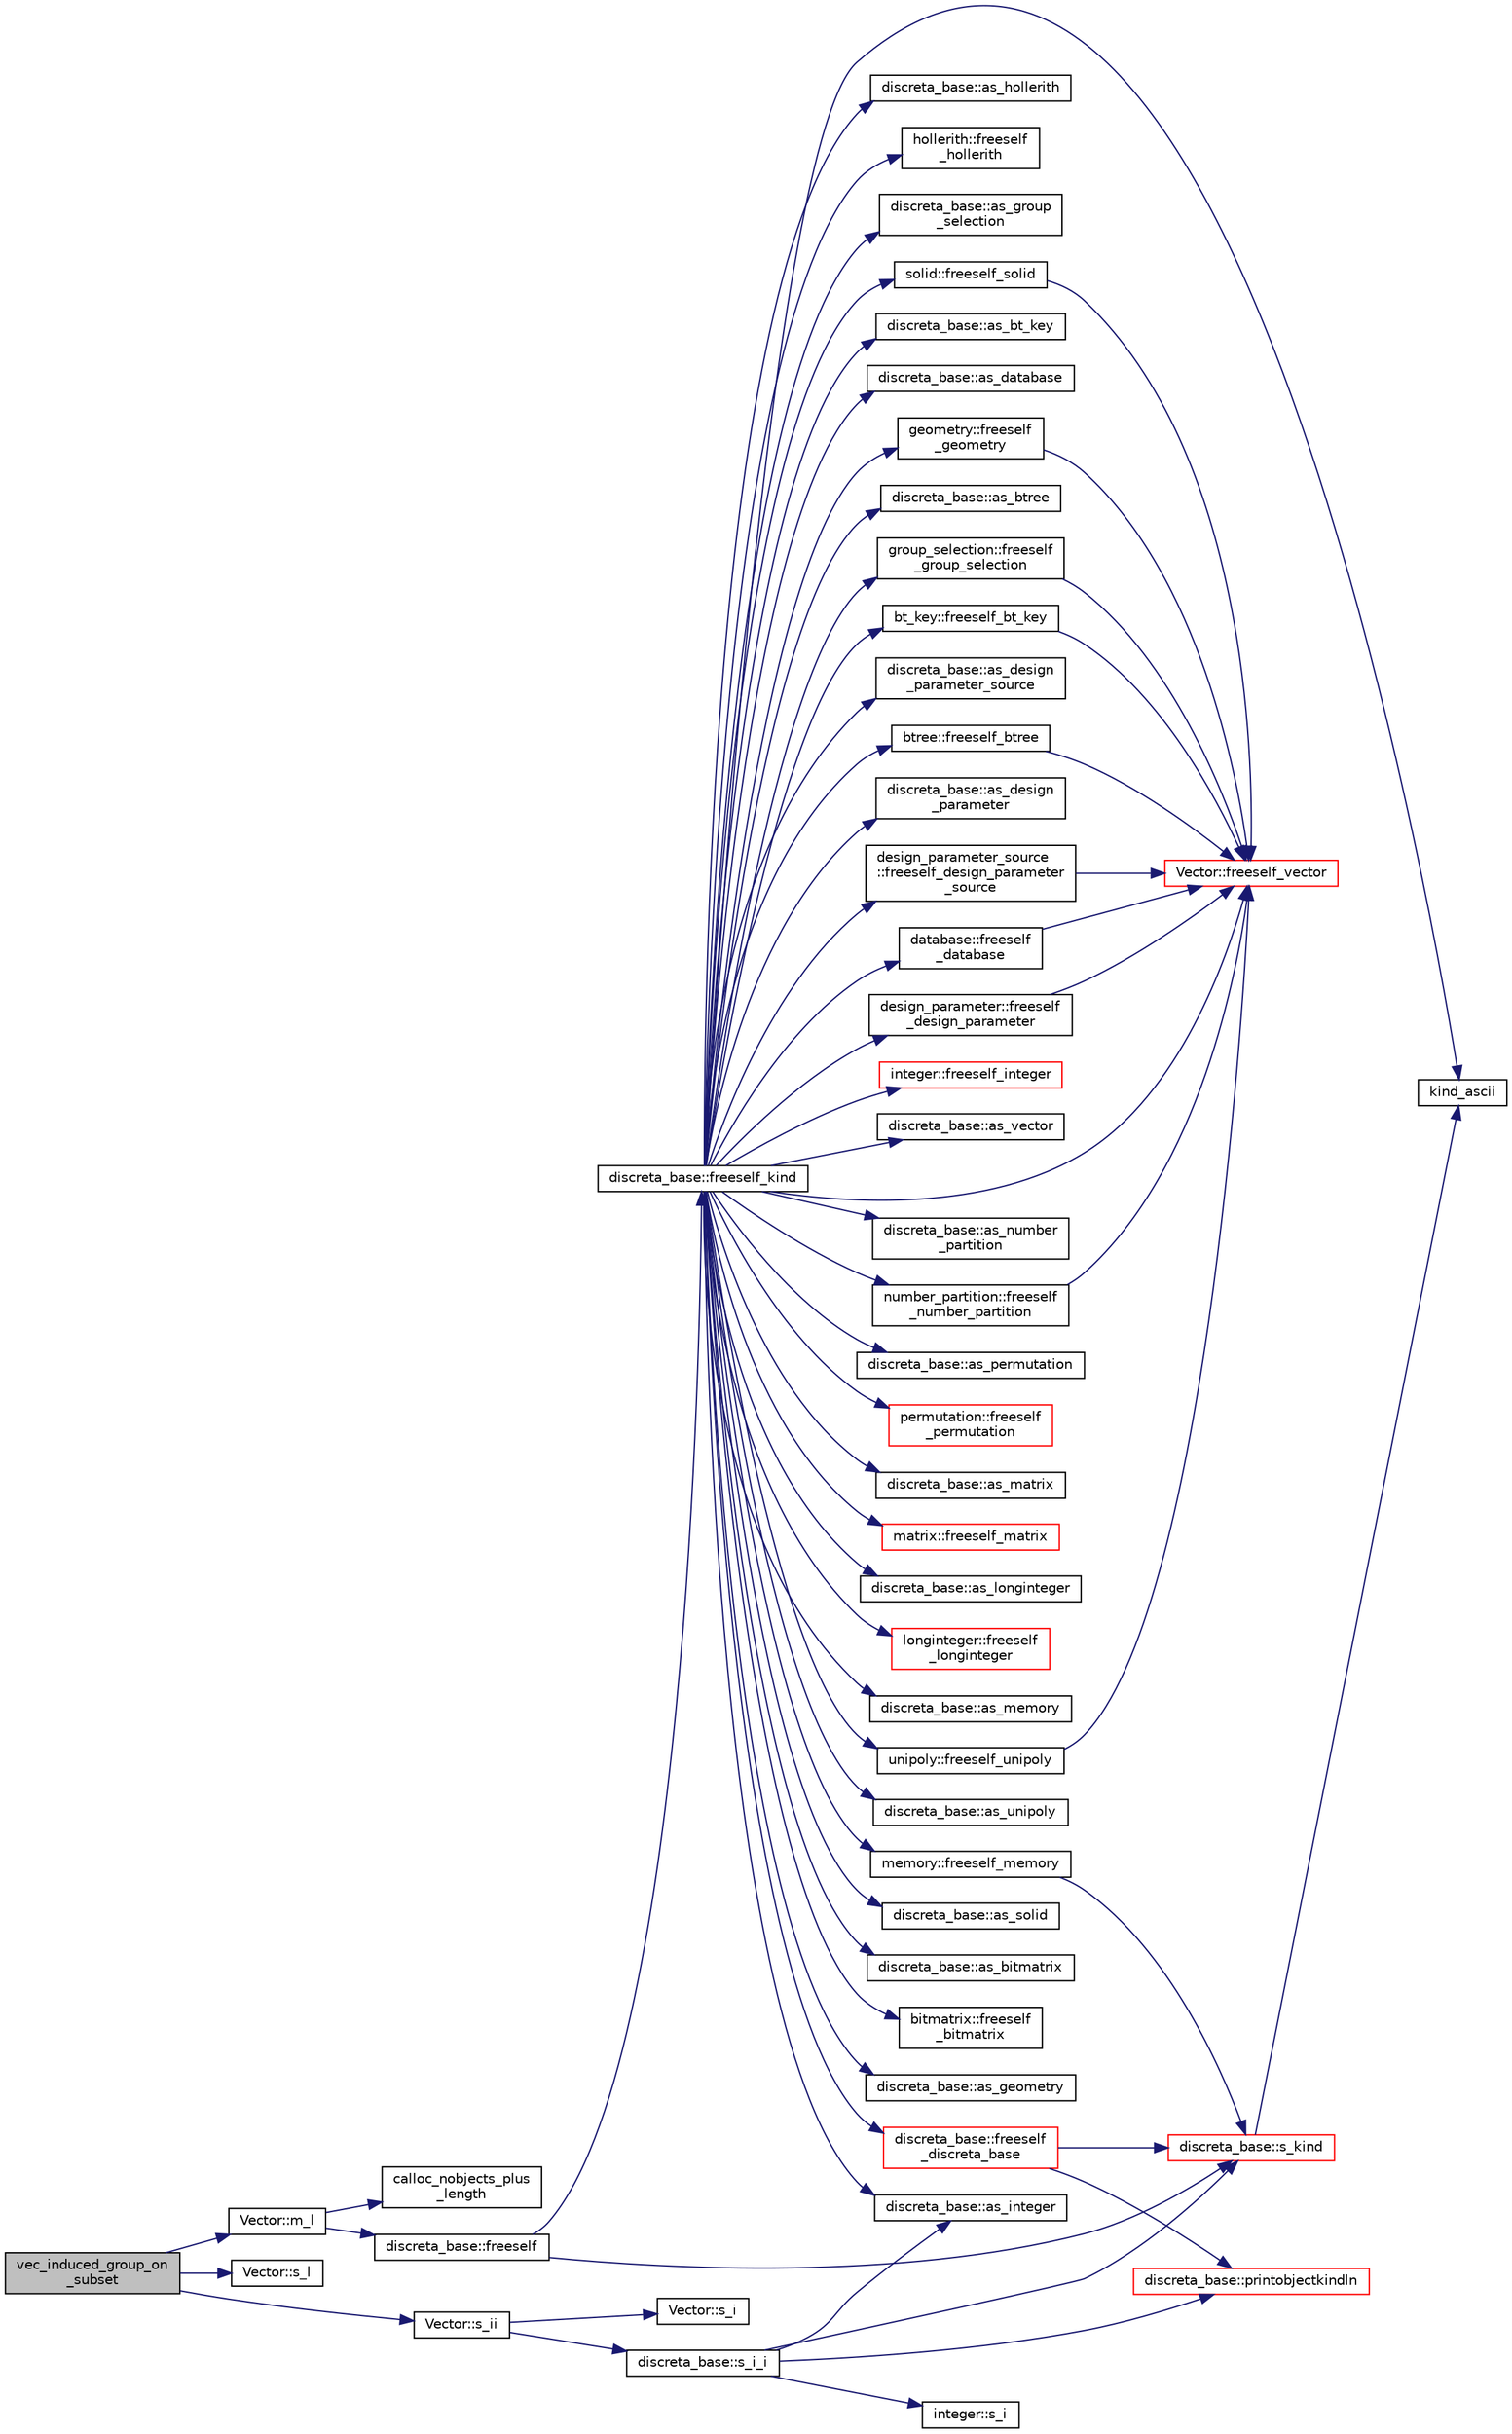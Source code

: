 digraph "vec_induced_group_on_subset"
{
  edge [fontname="Helvetica",fontsize="10",labelfontname="Helvetica",labelfontsize="10"];
  node [fontname="Helvetica",fontsize="10",shape=record];
  rankdir="LR";
  Node3721 [label="vec_induced_group_on\l_subset",height=0.2,width=0.4,color="black", fillcolor="grey75", style="filled", fontcolor="black"];
  Node3721 -> Node3722 [color="midnightblue",fontsize="10",style="solid",fontname="Helvetica"];
  Node3722 [label="Vector::m_l",height=0.2,width=0.4,color="black", fillcolor="white", style="filled",URL="$d5/db2/class_vector.html#a00f5520c2a6b4f5282a1a8bcf8ea74eb"];
  Node3722 -> Node3723 [color="midnightblue",fontsize="10",style="solid",fontname="Helvetica"];
  Node3723 [label="discreta_base::freeself",height=0.2,width=0.4,color="black", fillcolor="white", style="filled",URL="$d7/d71/classdiscreta__base.html#a9a3c9501a562293b5667c11b9174d6e5"];
  Node3723 -> Node3724 [color="midnightblue",fontsize="10",style="solid",fontname="Helvetica"];
  Node3724 [label="discreta_base::freeself_kind",height=0.2,width=0.4,color="black", fillcolor="white", style="filled",URL="$d7/d71/classdiscreta__base.html#a63a23ada2165b3838fab719ed458cec8"];
  Node3724 -> Node3725 [color="midnightblue",fontsize="10",style="solid",fontname="Helvetica"];
  Node3725 [label="discreta_base::freeself\l_discreta_base",height=0.2,width=0.4,color="red", fillcolor="white", style="filled",URL="$d7/d71/classdiscreta__base.html#a8b1ec2cee4566034441e066dc2c027db"];
  Node3725 -> Node3726 [color="midnightblue",fontsize="10",style="solid",fontname="Helvetica"];
  Node3726 [label="discreta_base::s_kind",height=0.2,width=0.4,color="red", fillcolor="white", style="filled",URL="$d7/d71/classdiscreta__base.html#a8a830025c74adbbc3362418a7c2ba157"];
  Node3726 -> Node3728 [color="midnightblue",fontsize="10",style="solid",fontname="Helvetica"];
  Node3728 [label="kind_ascii",height=0.2,width=0.4,color="black", fillcolor="white", style="filled",URL="$d9/d60/discreta_8h.html#ad0ce825a9f29bc6cec27e1b64cfe27bf"];
  Node3725 -> Node3729 [color="midnightblue",fontsize="10",style="solid",fontname="Helvetica"];
  Node3729 [label="discreta_base::printobjectkindln",height=0.2,width=0.4,color="red", fillcolor="white", style="filled",URL="$d7/d71/classdiscreta__base.html#a677ccc8f392ebedde05e453f8cf59559"];
  Node3724 -> Node3732 [color="midnightblue",fontsize="10",style="solid",fontname="Helvetica"];
  Node3732 [label="discreta_base::as_integer",height=0.2,width=0.4,color="black", fillcolor="white", style="filled",URL="$d7/d71/classdiscreta__base.html#a00d7691eaf874fd283d942692fe8dd26"];
  Node3724 -> Node3733 [color="midnightblue",fontsize="10",style="solid",fontname="Helvetica"];
  Node3733 [label="integer::freeself_integer",height=0.2,width=0.4,color="red", fillcolor="white", style="filled",URL="$d0/de5/classinteger.html#a02eb557612c9db1820dd75a77151edc0"];
  Node3724 -> Node3734 [color="midnightblue",fontsize="10",style="solid",fontname="Helvetica"];
  Node3734 [label="discreta_base::as_vector",height=0.2,width=0.4,color="black", fillcolor="white", style="filled",URL="$d7/d71/classdiscreta__base.html#a7bdd6cae39c380b128ee9e17e42cf020"];
  Node3724 -> Node3735 [color="midnightblue",fontsize="10",style="solid",fontname="Helvetica"];
  Node3735 [label="Vector::freeself_vector",height=0.2,width=0.4,color="red", fillcolor="white", style="filled",URL="$d5/db2/class_vector.html#ad55c58937ca8fb342247a2c0fb572d20"];
  Node3724 -> Node3737 [color="midnightblue",fontsize="10",style="solid",fontname="Helvetica"];
  Node3737 [label="discreta_base::as_number\l_partition",height=0.2,width=0.4,color="black", fillcolor="white", style="filled",URL="$d7/d71/classdiscreta__base.html#a307aa09de0e925d46697707968ffab00"];
  Node3724 -> Node3738 [color="midnightblue",fontsize="10",style="solid",fontname="Helvetica"];
  Node3738 [label="number_partition::freeself\l_number_partition",height=0.2,width=0.4,color="black", fillcolor="white", style="filled",URL="$df/d50/classnumber__partition.html#aa74111c1c8cd218b654e7b7c1ca42eb5"];
  Node3738 -> Node3735 [color="midnightblue",fontsize="10",style="solid",fontname="Helvetica"];
  Node3724 -> Node3739 [color="midnightblue",fontsize="10",style="solid",fontname="Helvetica"];
  Node3739 [label="discreta_base::as_permutation",height=0.2,width=0.4,color="black", fillcolor="white", style="filled",URL="$d7/d71/classdiscreta__base.html#aa4e72f36a82984239b12ae831e131098"];
  Node3724 -> Node3740 [color="midnightblue",fontsize="10",style="solid",fontname="Helvetica"];
  Node3740 [label="permutation::freeself\l_permutation",height=0.2,width=0.4,color="red", fillcolor="white", style="filled",URL="$d0/d08/classpermutation.html#a1f86343fa765d71c976d79e5ce372c12"];
  Node3724 -> Node3741 [color="midnightblue",fontsize="10",style="solid",fontname="Helvetica"];
  Node3741 [label="discreta_base::as_matrix",height=0.2,width=0.4,color="black", fillcolor="white", style="filled",URL="$d7/d71/classdiscreta__base.html#ae4d7f56d917a4707b838fbffde6467ff"];
  Node3724 -> Node3742 [color="midnightblue",fontsize="10",style="solid",fontname="Helvetica"];
  Node3742 [label="matrix::freeself_matrix",height=0.2,width=0.4,color="red", fillcolor="white", style="filled",URL="$d1/d8d/classmatrix.html#ab47d61820499f35c15bf82fb6a3b9bd1"];
  Node3724 -> Node3744 [color="midnightblue",fontsize="10",style="solid",fontname="Helvetica"];
  Node3744 [label="discreta_base::as_longinteger",height=0.2,width=0.4,color="black", fillcolor="white", style="filled",URL="$d7/d71/classdiscreta__base.html#a20a094639eb711b10c8694c51937f7cd"];
  Node3724 -> Node3745 [color="midnightblue",fontsize="10",style="solid",fontname="Helvetica"];
  Node3745 [label="longinteger::freeself\l_longinteger",height=0.2,width=0.4,color="red", fillcolor="white", style="filled",URL="$d3/d71/classlonginteger.html#a82006f4b7c6bf897de0387497e16c219"];
  Node3724 -> Node3747 [color="midnightblue",fontsize="10",style="solid",fontname="Helvetica"];
  Node3747 [label="discreta_base::as_memory",height=0.2,width=0.4,color="black", fillcolor="white", style="filled",URL="$d7/d71/classdiscreta__base.html#ad94b2d7dce0cd4fa22db57f6e79c4bd2"];
  Node3724 -> Node3748 [color="midnightblue",fontsize="10",style="solid",fontname="Helvetica"];
  Node3748 [label="memory::freeself_memory",height=0.2,width=0.4,color="black", fillcolor="white", style="filled",URL="$d8/d99/classmemory.html#a19366f9105d79a0e818cc19255d7ef4f"];
  Node3748 -> Node3726 [color="midnightblue",fontsize="10",style="solid",fontname="Helvetica"];
  Node3724 -> Node3749 [color="midnightblue",fontsize="10",style="solid",fontname="Helvetica"];
  Node3749 [label="discreta_base::as_unipoly",height=0.2,width=0.4,color="black", fillcolor="white", style="filled",URL="$d7/d71/classdiscreta__base.html#ad50d8027f039fe5c2478cddb243adc9d"];
  Node3724 -> Node3750 [color="midnightblue",fontsize="10",style="solid",fontname="Helvetica"];
  Node3750 [label="unipoly::freeself_unipoly",height=0.2,width=0.4,color="black", fillcolor="white", style="filled",URL="$d1/d89/classunipoly.html#aad315db6c6adb555a0c63877aab7d27e"];
  Node3750 -> Node3735 [color="midnightblue",fontsize="10",style="solid",fontname="Helvetica"];
  Node3724 -> Node3751 [color="midnightblue",fontsize="10",style="solid",fontname="Helvetica"];
  Node3751 [label="discreta_base::as_solid",height=0.2,width=0.4,color="black", fillcolor="white", style="filled",URL="$d7/d71/classdiscreta__base.html#a1fc5f2b85ec97ab0a69dd64903c970a5"];
  Node3724 -> Node3752 [color="midnightblue",fontsize="10",style="solid",fontname="Helvetica"];
  Node3752 [label="solid::freeself_solid",height=0.2,width=0.4,color="black", fillcolor="white", style="filled",URL="$d8/def/classsolid.html#a84c2f0abd7b24b1cf2ccefa9c99567fe"];
  Node3752 -> Node3735 [color="midnightblue",fontsize="10",style="solid",fontname="Helvetica"];
  Node3724 -> Node3753 [color="midnightblue",fontsize="10",style="solid",fontname="Helvetica"];
  Node3753 [label="discreta_base::as_bitmatrix",height=0.2,width=0.4,color="black", fillcolor="white", style="filled",URL="$d7/d71/classdiscreta__base.html#a071ad54ea8ef6c9d1d15f532e5a76df6"];
  Node3724 -> Node3754 [color="midnightblue",fontsize="10",style="solid",fontname="Helvetica"];
  Node3754 [label="bitmatrix::freeself\l_bitmatrix",height=0.2,width=0.4,color="black", fillcolor="white", style="filled",URL="$de/dc8/classbitmatrix.html#a4b84eed56a244df63819eae6b7ba1eff"];
  Node3724 -> Node3755 [color="midnightblue",fontsize="10",style="solid",fontname="Helvetica"];
  Node3755 [label="discreta_base::as_geometry",height=0.2,width=0.4,color="black", fillcolor="white", style="filled",URL="$d7/d71/classdiscreta__base.html#a38fc7b4cdd830703e9d87354b79bc5c8"];
  Node3724 -> Node3756 [color="midnightblue",fontsize="10",style="solid",fontname="Helvetica"];
  Node3756 [label="geometry::freeself\l_geometry",height=0.2,width=0.4,color="black", fillcolor="white", style="filled",URL="$da/d44/classgeometry.html#a504b1b52d24b4ae00d9fd0b7838b57e6"];
  Node3756 -> Node3735 [color="midnightblue",fontsize="10",style="solid",fontname="Helvetica"];
  Node3724 -> Node3757 [color="midnightblue",fontsize="10",style="solid",fontname="Helvetica"];
  Node3757 [label="discreta_base::as_hollerith",height=0.2,width=0.4,color="black", fillcolor="white", style="filled",URL="$d7/d71/classdiscreta__base.html#a3e66f82711f314710107e2f29e589690"];
  Node3724 -> Node3758 [color="midnightblue",fontsize="10",style="solid",fontname="Helvetica"];
  Node3758 [label="hollerith::freeself\l_hollerith",height=0.2,width=0.4,color="black", fillcolor="white", style="filled",URL="$d8/d99/classhollerith.html#a240d1b30780c9e09323d0b3ad5e2d1f7"];
  Node3724 -> Node3759 [color="midnightblue",fontsize="10",style="solid",fontname="Helvetica"];
  Node3759 [label="discreta_base::as_group\l_selection",height=0.2,width=0.4,color="black", fillcolor="white", style="filled",URL="$d7/d71/classdiscreta__base.html#aae1bac4883c567718bef9fb610abbdc8"];
  Node3724 -> Node3760 [color="midnightblue",fontsize="10",style="solid",fontname="Helvetica"];
  Node3760 [label="group_selection::freeself\l_group_selection",height=0.2,width=0.4,color="black", fillcolor="white", style="filled",URL="$d6/db0/classgroup__selection.html#a778b1a466858bf7f90516eeba1795798"];
  Node3760 -> Node3735 [color="midnightblue",fontsize="10",style="solid",fontname="Helvetica"];
  Node3724 -> Node3761 [color="midnightblue",fontsize="10",style="solid",fontname="Helvetica"];
  Node3761 [label="discreta_base::as_bt_key",height=0.2,width=0.4,color="black", fillcolor="white", style="filled",URL="$d7/d71/classdiscreta__base.html#a2734c6e08dca17cf6588bd5064ec1b9f"];
  Node3724 -> Node3762 [color="midnightblue",fontsize="10",style="solid",fontname="Helvetica"];
  Node3762 [label="bt_key::freeself_bt_key",height=0.2,width=0.4,color="black", fillcolor="white", style="filled",URL="$d1/de5/classbt__key.html#aad1f5a9b943d3ae072f1d09a9bb126c6"];
  Node3762 -> Node3735 [color="midnightblue",fontsize="10",style="solid",fontname="Helvetica"];
  Node3724 -> Node3763 [color="midnightblue",fontsize="10",style="solid",fontname="Helvetica"];
  Node3763 [label="discreta_base::as_database",height=0.2,width=0.4,color="black", fillcolor="white", style="filled",URL="$d7/d71/classdiscreta__base.html#ab055d39d58210a2b03ba3d33703b09a9"];
  Node3724 -> Node3764 [color="midnightblue",fontsize="10",style="solid",fontname="Helvetica"];
  Node3764 [label="database::freeself\l_database",height=0.2,width=0.4,color="black", fillcolor="white", style="filled",URL="$db/d72/classdatabase.html#a4dc263211f9b364e4fa733c8cf53e066"];
  Node3764 -> Node3735 [color="midnightblue",fontsize="10",style="solid",fontname="Helvetica"];
  Node3724 -> Node3765 [color="midnightblue",fontsize="10",style="solid",fontname="Helvetica"];
  Node3765 [label="discreta_base::as_btree",height=0.2,width=0.4,color="black", fillcolor="white", style="filled",URL="$d7/d71/classdiscreta__base.html#a78e76674cef2ec113c17989c11288778"];
  Node3724 -> Node3766 [color="midnightblue",fontsize="10",style="solid",fontname="Helvetica"];
  Node3766 [label="btree::freeself_btree",height=0.2,width=0.4,color="black", fillcolor="white", style="filled",URL="$dd/db0/classbtree.html#af866a69c5f887781efdcd491d71f2c28"];
  Node3766 -> Node3735 [color="midnightblue",fontsize="10",style="solid",fontname="Helvetica"];
  Node3724 -> Node3767 [color="midnightblue",fontsize="10",style="solid",fontname="Helvetica"];
  Node3767 [label="discreta_base::as_design\l_parameter_source",height=0.2,width=0.4,color="black", fillcolor="white", style="filled",URL="$d7/d71/classdiscreta__base.html#a59cbf837c6582ded5bc586265d13d81a"];
  Node3724 -> Node3768 [color="midnightblue",fontsize="10",style="solid",fontname="Helvetica"];
  Node3768 [label="design_parameter_source\l::freeself_design_parameter\l_source",height=0.2,width=0.4,color="black", fillcolor="white", style="filled",URL="$df/d4b/classdesign__parameter__source.html#a61e751fbde5330ede70525d4953bbc79"];
  Node3768 -> Node3735 [color="midnightblue",fontsize="10",style="solid",fontname="Helvetica"];
  Node3724 -> Node3769 [color="midnightblue",fontsize="10",style="solid",fontname="Helvetica"];
  Node3769 [label="discreta_base::as_design\l_parameter",height=0.2,width=0.4,color="black", fillcolor="white", style="filled",URL="$d7/d71/classdiscreta__base.html#aab24ff38ea1c5471ab3de42e014d0f2a"];
  Node3724 -> Node3770 [color="midnightblue",fontsize="10",style="solid",fontname="Helvetica"];
  Node3770 [label="design_parameter::freeself\l_design_parameter",height=0.2,width=0.4,color="black", fillcolor="white", style="filled",URL="$da/d94/classdesign__parameter.html#a0e7274960527530080b673a9d9e53fed"];
  Node3770 -> Node3735 [color="midnightblue",fontsize="10",style="solid",fontname="Helvetica"];
  Node3724 -> Node3728 [color="midnightblue",fontsize="10",style="solid",fontname="Helvetica"];
  Node3723 -> Node3726 [color="midnightblue",fontsize="10",style="solid",fontname="Helvetica"];
  Node3722 -> Node3771 [color="midnightblue",fontsize="10",style="solid",fontname="Helvetica"];
  Node3771 [label="calloc_nobjects_plus\l_length",height=0.2,width=0.4,color="black", fillcolor="white", style="filled",URL="$d9/d60/discreta_8h.html#a71599d54c8c17dfa065a363f5cdd0aa4"];
  Node3721 -> Node3772 [color="midnightblue",fontsize="10",style="solid",fontname="Helvetica"];
  Node3772 [label="Vector::s_l",height=0.2,width=0.4,color="black", fillcolor="white", style="filled",URL="$d5/db2/class_vector.html#ad2dc082288f858d22a528832289e0704"];
  Node3721 -> Node3773 [color="midnightblue",fontsize="10",style="solid",fontname="Helvetica"];
  Node3773 [label="Vector::s_ii",height=0.2,width=0.4,color="black", fillcolor="white", style="filled",URL="$d5/db2/class_vector.html#a75d4942cc7b9794717b4846c10520db8"];
  Node3773 -> Node3774 [color="midnightblue",fontsize="10",style="solid",fontname="Helvetica"];
  Node3774 [label="Vector::s_i",height=0.2,width=0.4,color="black", fillcolor="white", style="filled",URL="$d5/db2/class_vector.html#a1c4fe1752523df8119f70dd550244871"];
  Node3773 -> Node3775 [color="midnightblue",fontsize="10",style="solid",fontname="Helvetica"];
  Node3775 [label="discreta_base::s_i_i",height=0.2,width=0.4,color="black", fillcolor="white", style="filled",URL="$d7/d71/classdiscreta__base.html#aadb92c01fbe69b3034b0214b33fbc735"];
  Node3775 -> Node3726 [color="midnightblue",fontsize="10",style="solid",fontname="Helvetica"];
  Node3775 -> Node3729 [color="midnightblue",fontsize="10",style="solid",fontname="Helvetica"];
  Node3775 -> Node3732 [color="midnightblue",fontsize="10",style="solid",fontname="Helvetica"];
  Node3775 -> Node3776 [color="midnightblue",fontsize="10",style="solid",fontname="Helvetica"];
  Node3776 [label="integer::s_i",height=0.2,width=0.4,color="black", fillcolor="white", style="filled",URL="$d0/de5/classinteger.html#adf28e9f94d4c844adaa950deeb80b904"];
}
